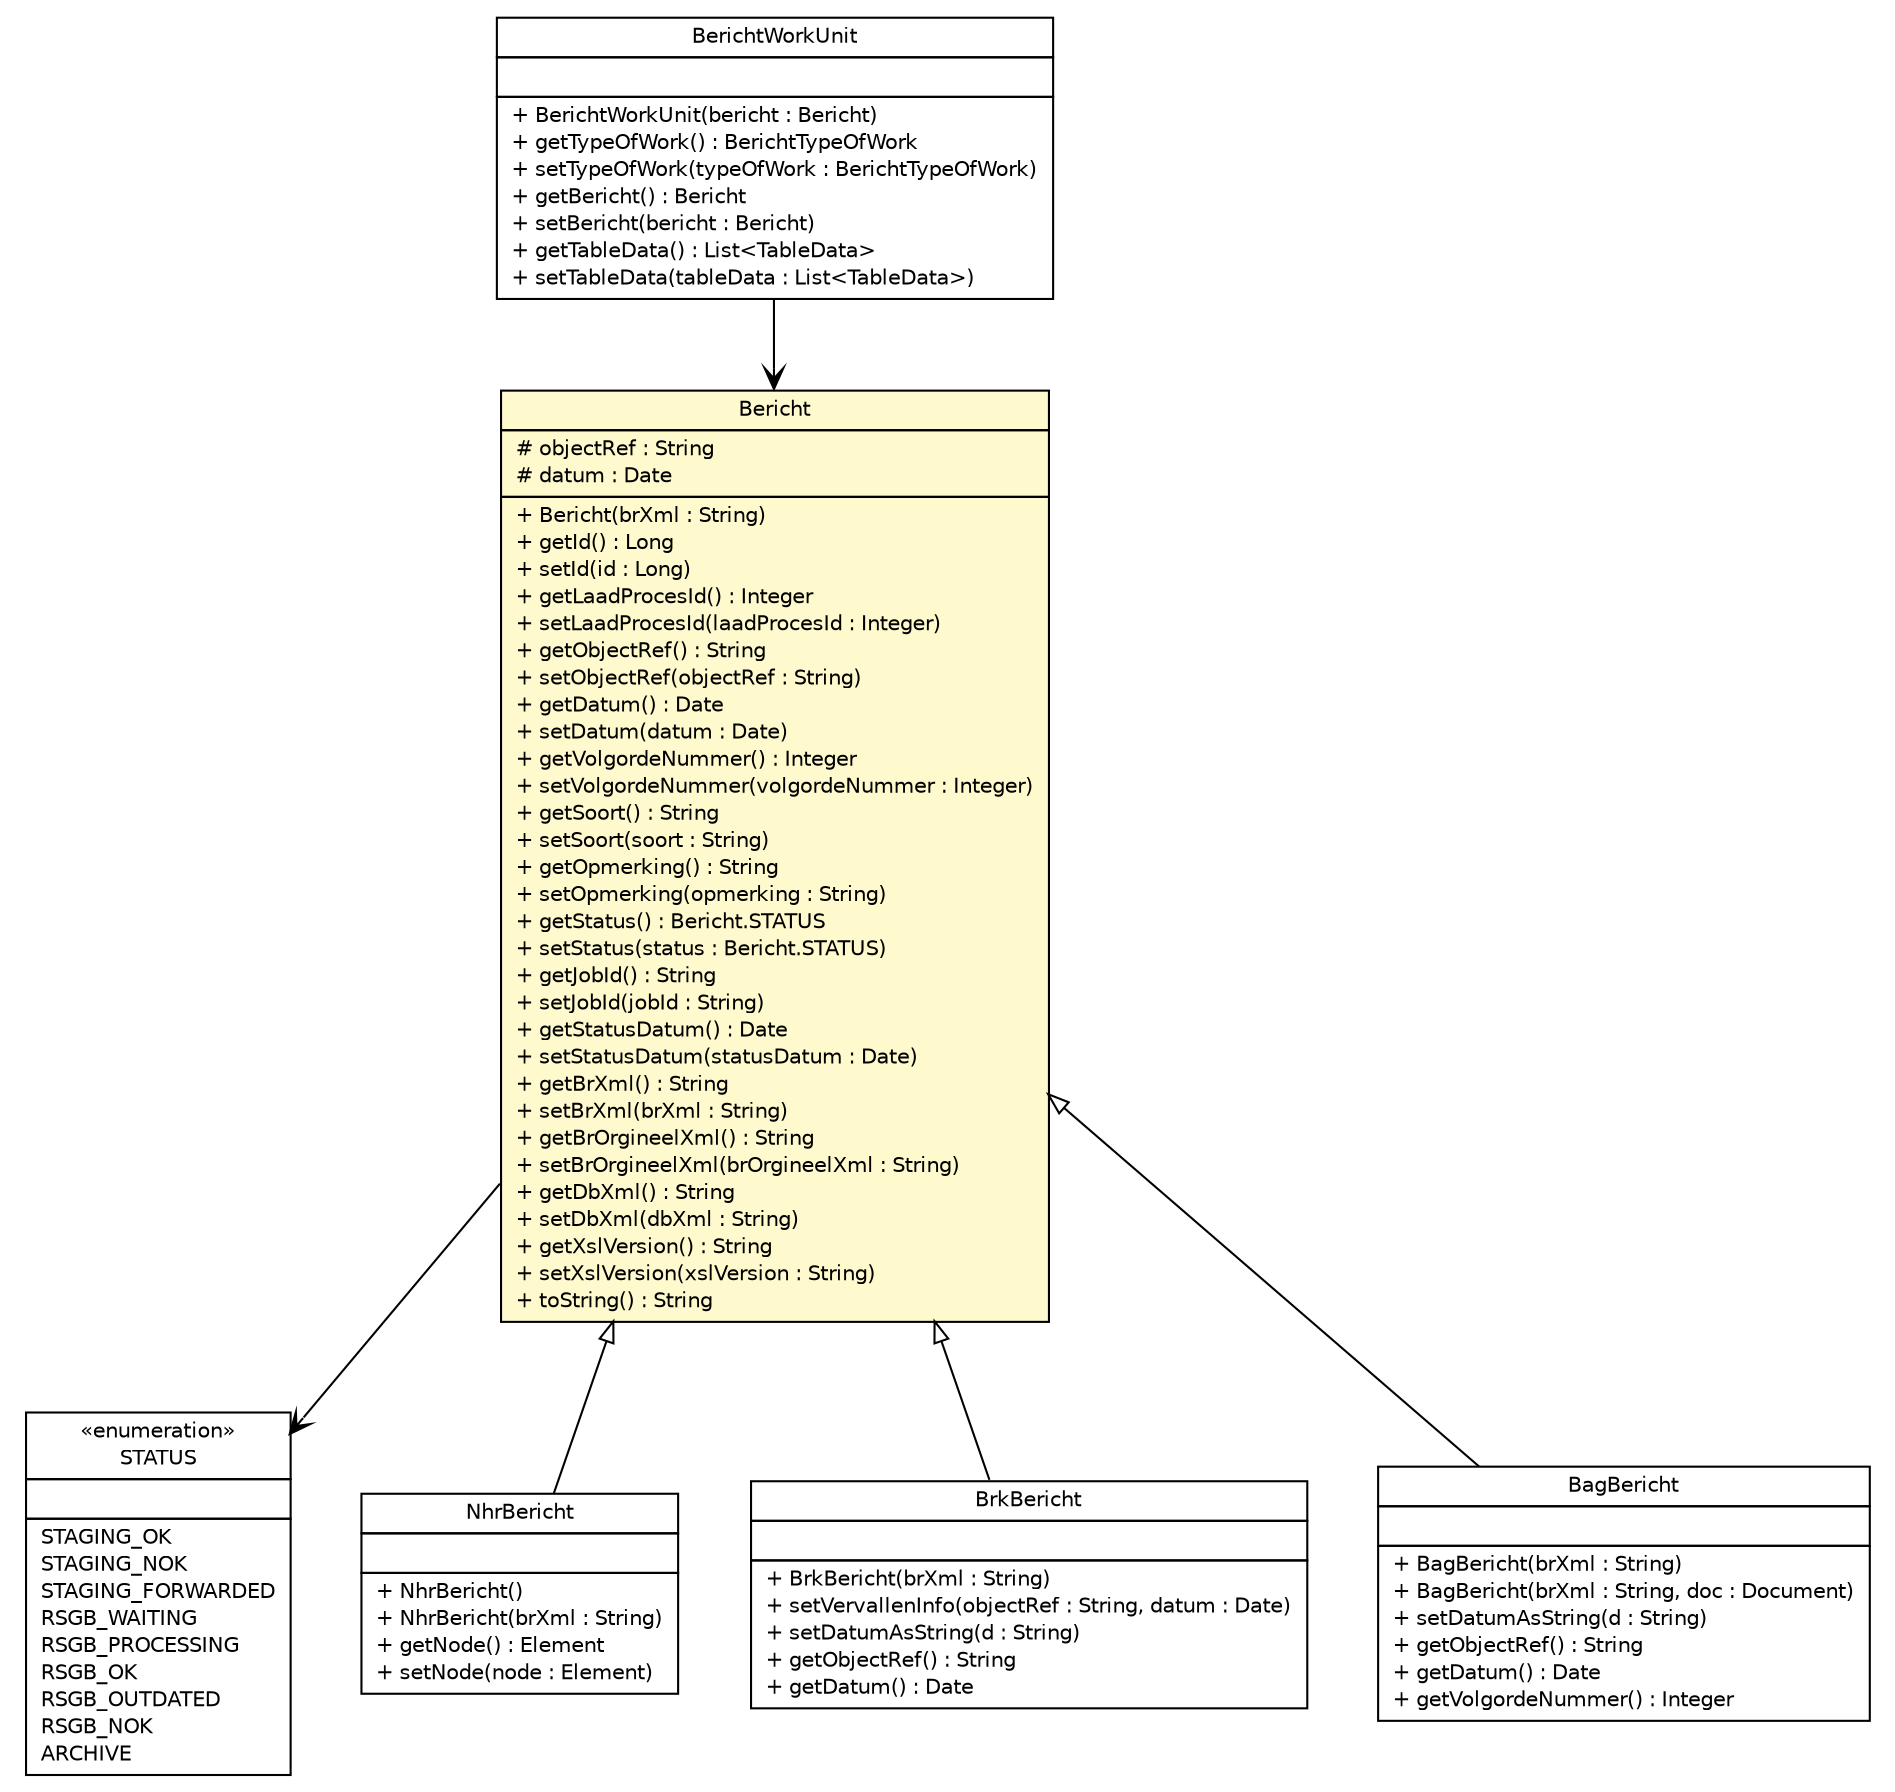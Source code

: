 #!/usr/local/bin/dot
#
# Class diagram 
# Generated by UMLGraph version R5_6-24-gf6e263 (http://www.umlgraph.org/)
#

digraph G {
	edge [fontname="Helvetica",fontsize=10,labelfontname="Helvetica",labelfontsize=10];
	node [fontname="Helvetica",fontsize=10,shape=plaintext];
	nodesep=0.25;
	ranksep=0.5;
	// nl.b3p.brmo.loader.pipeline.BerichtWorkUnit
	c761 [label=<<table title="nl.b3p.brmo.loader.pipeline.BerichtWorkUnit" border="0" cellborder="1" cellspacing="0" cellpadding="2" port="p" href="../pipeline/BerichtWorkUnit.html">
		<tr><td><table border="0" cellspacing="0" cellpadding="1">
<tr><td align="center" balign="center"> BerichtWorkUnit </td></tr>
		</table></td></tr>
		<tr><td><table border="0" cellspacing="0" cellpadding="1">
<tr><td align="left" balign="left">  </td></tr>
		</table></td></tr>
		<tr><td><table border="0" cellspacing="0" cellpadding="1">
<tr><td align="left" balign="left"> + BerichtWorkUnit(bericht : Bericht) </td></tr>
<tr><td align="left" balign="left"> + getTypeOfWork() : BerichtTypeOfWork </td></tr>
<tr><td align="left" balign="left"> + setTypeOfWork(typeOfWork : BerichtTypeOfWork) </td></tr>
<tr><td align="left" balign="left"> + getBericht() : Bericht </td></tr>
<tr><td align="left" balign="left"> + setBericht(bericht : Bericht) </td></tr>
<tr><td align="left" balign="left"> + getTableData() : List&lt;TableData&gt; </td></tr>
<tr><td align="left" balign="left"> + setTableData(tableData : List&lt;TableData&gt;) </td></tr>
		</table></td></tr>
		</table>>, URL="../pipeline/BerichtWorkUnit.html", fontname="Helvetica", fontcolor="black", fontsize=10.0];
	// nl.b3p.brmo.loader.entity.Bericht
	c764 [label=<<table title="nl.b3p.brmo.loader.entity.Bericht" border="0" cellborder="1" cellspacing="0" cellpadding="2" port="p" bgcolor="lemonChiffon" href="./Bericht.html">
		<tr><td><table border="0" cellspacing="0" cellpadding="1">
<tr><td align="center" balign="center"> Bericht </td></tr>
		</table></td></tr>
		<tr><td><table border="0" cellspacing="0" cellpadding="1">
<tr><td align="left" balign="left"> # objectRef : String </td></tr>
<tr><td align="left" balign="left"> # datum : Date </td></tr>
		</table></td></tr>
		<tr><td><table border="0" cellspacing="0" cellpadding="1">
<tr><td align="left" balign="left"> + Bericht(brXml : String) </td></tr>
<tr><td align="left" balign="left"> + getId() : Long </td></tr>
<tr><td align="left" balign="left"> + setId(id : Long) </td></tr>
<tr><td align="left" balign="left"> + getLaadProcesId() : Integer </td></tr>
<tr><td align="left" balign="left"> + setLaadProcesId(laadProcesId : Integer) </td></tr>
<tr><td align="left" balign="left"> + getObjectRef() : String </td></tr>
<tr><td align="left" balign="left"> + setObjectRef(objectRef : String) </td></tr>
<tr><td align="left" balign="left"> + getDatum() : Date </td></tr>
<tr><td align="left" balign="left"> + setDatum(datum : Date) </td></tr>
<tr><td align="left" balign="left"> + getVolgordeNummer() : Integer </td></tr>
<tr><td align="left" balign="left"> + setVolgordeNummer(volgordeNummer : Integer) </td></tr>
<tr><td align="left" balign="left"> + getSoort() : String </td></tr>
<tr><td align="left" balign="left"> + setSoort(soort : String) </td></tr>
<tr><td align="left" balign="left"> + getOpmerking() : String </td></tr>
<tr><td align="left" balign="left"> + setOpmerking(opmerking : String) </td></tr>
<tr><td align="left" balign="left"> + getStatus() : Bericht.STATUS </td></tr>
<tr><td align="left" balign="left"> + setStatus(status : Bericht.STATUS) </td></tr>
<tr><td align="left" balign="left"> + getJobId() : String </td></tr>
<tr><td align="left" balign="left"> + setJobId(jobId : String) </td></tr>
<tr><td align="left" balign="left"> + getStatusDatum() : Date </td></tr>
<tr><td align="left" balign="left"> + setStatusDatum(statusDatum : Date) </td></tr>
<tr><td align="left" balign="left"> + getBrXml() : String </td></tr>
<tr><td align="left" balign="left"> + setBrXml(brXml : String) </td></tr>
<tr><td align="left" balign="left"> + getBrOrgineelXml() : String </td></tr>
<tr><td align="left" balign="left"> + setBrOrgineelXml(brOrgineelXml : String) </td></tr>
<tr><td align="left" balign="left"> + getDbXml() : String </td></tr>
<tr><td align="left" balign="left"> + setDbXml(dbXml : String) </td></tr>
<tr><td align="left" balign="left"> + getXslVersion() : String </td></tr>
<tr><td align="left" balign="left"> + setXslVersion(xslVersion : String) </td></tr>
<tr><td align="left" balign="left"> + toString() : String </td></tr>
		</table></td></tr>
		</table>>, URL="./Bericht.html", fontname="Helvetica", fontcolor="black", fontsize=10.0];
	// nl.b3p.brmo.loader.entity.Bericht.STATUS
	c765 [label=<<table title="nl.b3p.brmo.loader.entity.Bericht.STATUS" border="0" cellborder="1" cellspacing="0" cellpadding="2" port="p" href="./Bericht.STATUS.html">
		<tr><td><table border="0" cellspacing="0" cellpadding="1">
<tr><td align="center" balign="center"> &#171;enumeration&#187; </td></tr>
<tr><td align="center" balign="center"> STATUS </td></tr>
		</table></td></tr>
		<tr><td><table border="0" cellspacing="0" cellpadding="1">
<tr><td align="left" balign="left">  </td></tr>
		</table></td></tr>
		<tr><td><table border="0" cellspacing="0" cellpadding="1">
<tr><td align="left" balign="left"> STAGING_OK </td></tr>
<tr><td align="left" balign="left"> STAGING_NOK </td></tr>
<tr><td align="left" balign="left"> STAGING_FORWARDED </td></tr>
<tr><td align="left" balign="left"> RSGB_WAITING </td></tr>
<tr><td align="left" balign="left"> RSGB_PROCESSING </td></tr>
<tr><td align="left" balign="left"> RSGB_OK </td></tr>
<tr><td align="left" balign="left"> RSGB_OUTDATED </td></tr>
<tr><td align="left" balign="left"> RSGB_NOK </td></tr>
<tr><td align="left" balign="left"> ARCHIVE </td></tr>
		</table></td></tr>
		</table>>, URL="./Bericht.STATUS.html", fontname="Helvetica", fontcolor="black", fontsize=10.0];
	// nl.b3p.brmo.loader.entity.NhrBericht
	c767 [label=<<table title="nl.b3p.brmo.loader.entity.NhrBericht" border="0" cellborder="1" cellspacing="0" cellpadding="2" port="p" href="./NhrBericht.html">
		<tr><td><table border="0" cellspacing="0" cellpadding="1">
<tr><td align="center" balign="center"> NhrBericht </td></tr>
		</table></td></tr>
		<tr><td><table border="0" cellspacing="0" cellpadding="1">
<tr><td align="left" balign="left">  </td></tr>
		</table></td></tr>
		<tr><td><table border="0" cellspacing="0" cellpadding="1">
<tr><td align="left" balign="left"> + NhrBericht() </td></tr>
<tr><td align="left" balign="left"> + NhrBericht(brXml : String) </td></tr>
<tr><td align="left" balign="left"> + getNode() : Element </td></tr>
<tr><td align="left" balign="left"> + setNode(node : Element) </td></tr>
		</table></td></tr>
		</table>>, URL="./NhrBericht.html", fontname="Helvetica", fontcolor="black", fontsize=10.0];
	// nl.b3p.brmo.loader.entity.BrkBericht
	c768 [label=<<table title="nl.b3p.brmo.loader.entity.BrkBericht" border="0" cellborder="1" cellspacing="0" cellpadding="2" port="p" href="./BrkBericht.html">
		<tr><td><table border="0" cellspacing="0" cellpadding="1">
<tr><td align="center" balign="center"> BrkBericht </td></tr>
		</table></td></tr>
		<tr><td><table border="0" cellspacing="0" cellpadding="1">
<tr><td align="left" balign="left">  </td></tr>
		</table></td></tr>
		<tr><td><table border="0" cellspacing="0" cellpadding="1">
<tr><td align="left" balign="left"> + BrkBericht(brXml : String) </td></tr>
<tr><td align="left" balign="left"> + setVervallenInfo(objectRef : String, datum : Date) </td></tr>
<tr><td align="left" balign="left"> + setDatumAsString(d : String) </td></tr>
<tr><td align="left" balign="left"> + getObjectRef() : String </td></tr>
<tr><td align="left" balign="left"> + getDatum() : Date </td></tr>
		</table></td></tr>
		</table>>, URL="./BrkBericht.html", fontname="Helvetica", fontcolor="black", fontsize=10.0];
	// nl.b3p.brmo.loader.entity.BagBericht
	c772 [label=<<table title="nl.b3p.brmo.loader.entity.BagBericht" border="0" cellborder="1" cellspacing="0" cellpadding="2" port="p" href="./BagBericht.html">
		<tr><td><table border="0" cellspacing="0" cellpadding="1">
<tr><td align="center" balign="center"> BagBericht </td></tr>
		</table></td></tr>
		<tr><td><table border="0" cellspacing="0" cellpadding="1">
<tr><td align="left" balign="left">  </td></tr>
		</table></td></tr>
		<tr><td><table border="0" cellspacing="0" cellpadding="1">
<tr><td align="left" balign="left"> + BagBericht(brXml : String) </td></tr>
<tr><td align="left" balign="left"> + BagBericht(brXml : String, doc : Document) </td></tr>
<tr><td align="left" balign="left"> + setDatumAsString(d : String) </td></tr>
<tr><td align="left" balign="left"> + getObjectRef() : String </td></tr>
<tr><td align="left" balign="left"> + getDatum() : Date </td></tr>
<tr><td align="left" balign="left"> + getVolgordeNummer() : Integer </td></tr>
		</table></td></tr>
		</table>>, URL="./BagBericht.html", fontname="Helvetica", fontcolor="black", fontsize=10.0];
	//nl.b3p.brmo.loader.entity.NhrBericht extends nl.b3p.brmo.loader.entity.Bericht
	c764:p -> c767:p [dir=back,arrowtail=empty];
	//nl.b3p.brmo.loader.entity.BrkBericht extends nl.b3p.brmo.loader.entity.Bericht
	c764:p -> c768:p [dir=back,arrowtail=empty];
	//nl.b3p.brmo.loader.entity.BagBericht extends nl.b3p.brmo.loader.entity.Bericht
	c764:p -> c772:p [dir=back,arrowtail=empty];
	// nl.b3p.brmo.loader.pipeline.BerichtWorkUnit NAVASSOC nl.b3p.brmo.loader.entity.Bericht
	c761:p -> c764:p [taillabel="", label="", headlabel="", fontname="Helvetica", fontcolor="black", fontsize=10.0, color="black", arrowhead=open];
	// nl.b3p.brmo.loader.entity.Bericht NAVASSOC nl.b3p.brmo.loader.entity.Bericht.STATUS
	c764:p -> c765:p [taillabel="", label="", headlabel="", fontname="Helvetica", fontcolor="black", fontsize=10.0, color="black", arrowhead=open];
}

